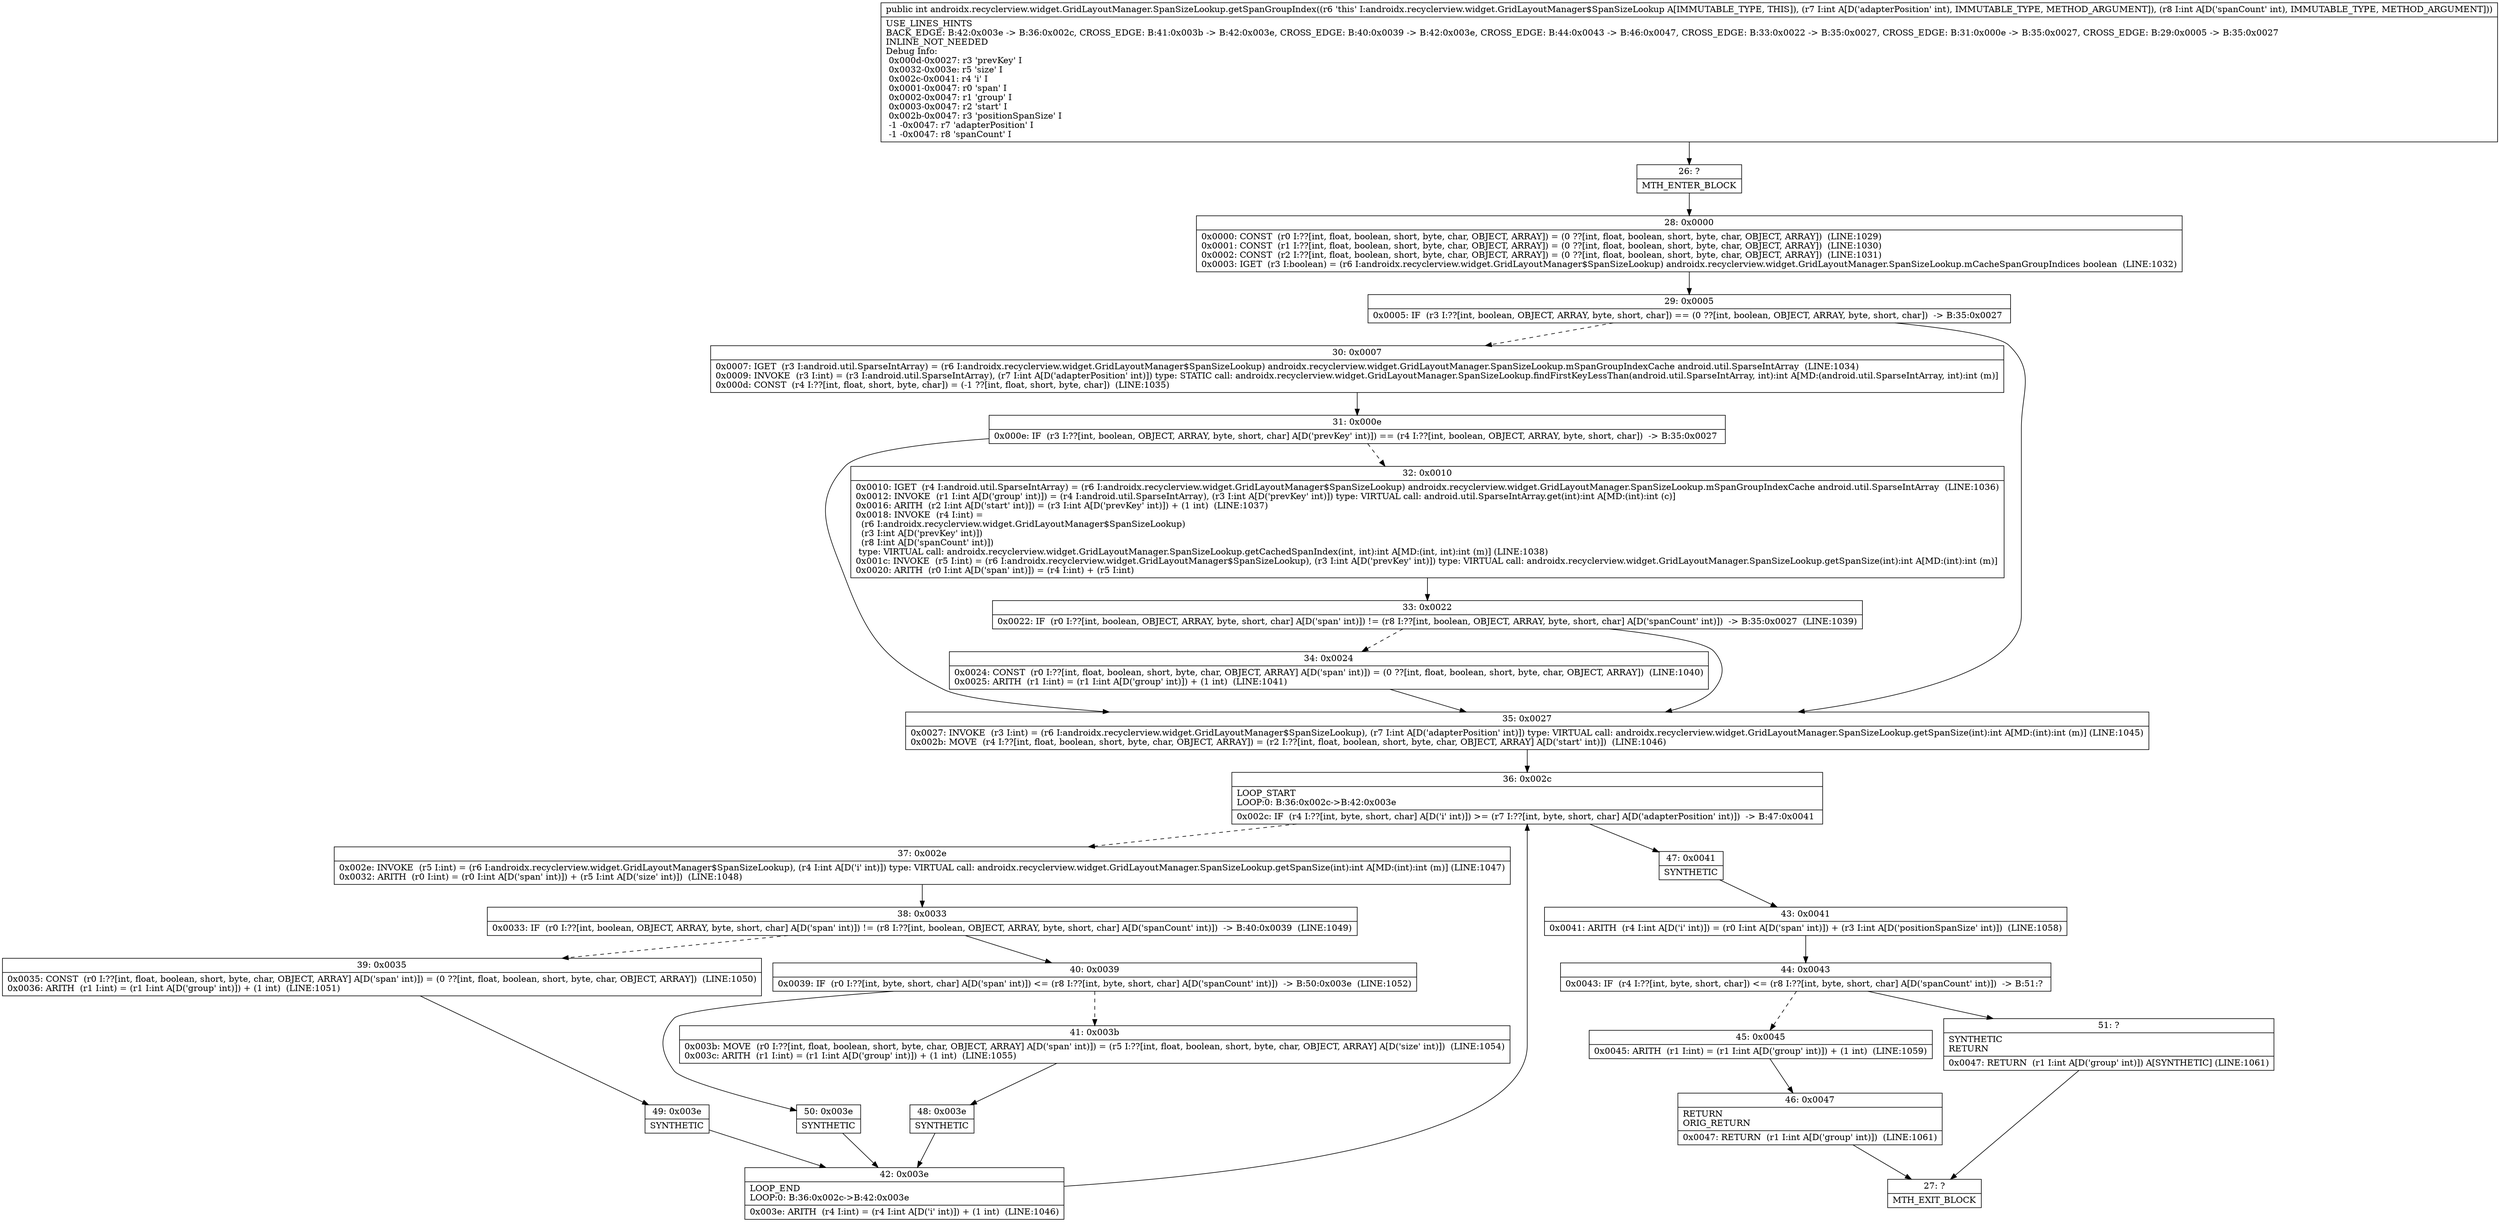 digraph "CFG forandroidx.recyclerview.widget.GridLayoutManager.SpanSizeLookup.getSpanGroupIndex(II)I" {
Node_26 [shape=record,label="{26\:\ ?|MTH_ENTER_BLOCK\l}"];
Node_28 [shape=record,label="{28\:\ 0x0000|0x0000: CONST  (r0 I:??[int, float, boolean, short, byte, char, OBJECT, ARRAY]) = (0 ??[int, float, boolean, short, byte, char, OBJECT, ARRAY])  (LINE:1029)\l0x0001: CONST  (r1 I:??[int, float, boolean, short, byte, char, OBJECT, ARRAY]) = (0 ??[int, float, boolean, short, byte, char, OBJECT, ARRAY])  (LINE:1030)\l0x0002: CONST  (r2 I:??[int, float, boolean, short, byte, char, OBJECT, ARRAY]) = (0 ??[int, float, boolean, short, byte, char, OBJECT, ARRAY])  (LINE:1031)\l0x0003: IGET  (r3 I:boolean) = (r6 I:androidx.recyclerview.widget.GridLayoutManager$SpanSizeLookup) androidx.recyclerview.widget.GridLayoutManager.SpanSizeLookup.mCacheSpanGroupIndices boolean  (LINE:1032)\l}"];
Node_29 [shape=record,label="{29\:\ 0x0005|0x0005: IF  (r3 I:??[int, boolean, OBJECT, ARRAY, byte, short, char]) == (0 ??[int, boolean, OBJECT, ARRAY, byte, short, char])  \-\> B:35:0x0027 \l}"];
Node_30 [shape=record,label="{30\:\ 0x0007|0x0007: IGET  (r3 I:android.util.SparseIntArray) = (r6 I:androidx.recyclerview.widget.GridLayoutManager$SpanSizeLookup) androidx.recyclerview.widget.GridLayoutManager.SpanSizeLookup.mSpanGroupIndexCache android.util.SparseIntArray  (LINE:1034)\l0x0009: INVOKE  (r3 I:int) = (r3 I:android.util.SparseIntArray), (r7 I:int A[D('adapterPosition' int)]) type: STATIC call: androidx.recyclerview.widget.GridLayoutManager.SpanSizeLookup.findFirstKeyLessThan(android.util.SparseIntArray, int):int A[MD:(android.util.SparseIntArray, int):int (m)]\l0x000d: CONST  (r4 I:??[int, float, short, byte, char]) = (\-1 ??[int, float, short, byte, char])  (LINE:1035)\l}"];
Node_31 [shape=record,label="{31\:\ 0x000e|0x000e: IF  (r3 I:??[int, boolean, OBJECT, ARRAY, byte, short, char] A[D('prevKey' int)]) == (r4 I:??[int, boolean, OBJECT, ARRAY, byte, short, char])  \-\> B:35:0x0027 \l}"];
Node_32 [shape=record,label="{32\:\ 0x0010|0x0010: IGET  (r4 I:android.util.SparseIntArray) = (r6 I:androidx.recyclerview.widget.GridLayoutManager$SpanSizeLookup) androidx.recyclerview.widget.GridLayoutManager.SpanSizeLookup.mSpanGroupIndexCache android.util.SparseIntArray  (LINE:1036)\l0x0012: INVOKE  (r1 I:int A[D('group' int)]) = (r4 I:android.util.SparseIntArray), (r3 I:int A[D('prevKey' int)]) type: VIRTUAL call: android.util.SparseIntArray.get(int):int A[MD:(int):int (c)]\l0x0016: ARITH  (r2 I:int A[D('start' int)]) = (r3 I:int A[D('prevKey' int)]) + (1 int)  (LINE:1037)\l0x0018: INVOKE  (r4 I:int) = \l  (r6 I:androidx.recyclerview.widget.GridLayoutManager$SpanSizeLookup)\l  (r3 I:int A[D('prevKey' int)])\l  (r8 I:int A[D('spanCount' int)])\l type: VIRTUAL call: androidx.recyclerview.widget.GridLayoutManager.SpanSizeLookup.getCachedSpanIndex(int, int):int A[MD:(int, int):int (m)] (LINE:1038)\l0x001c: INVOKE  (r5 I:int) = (r6 I:androidx.recyclerview.widget.GridLayoutManager$SpanSizeLookup), (r3 I:int A[D('prevKey' int)]) type: VIRTUAL call: androidx.recyclerview.widget.GridLayoutManager.SpanSizeLookup.getSpanSize(int):int A[MD:(int):int (m)]\l0x0020: ARITH  (r0 I:int A[D('span' int)]) = (r4 I:int) + (r5 I:int) \l}"];
Node_33 [shape=record,label="{33\:\ 0x0022|0x0022: IF  (r0 I:??[int, boolean, OBJECT, ARRAY, byte, short, char] A[D('span' int)]) != (r8 I:??[int, boolean, OBJECT, ARRAY, byte, short, char] A[D('spanCount' int)])  \-\> B:35:0x0027  (LINE:1039)\l}"];
Node_34 [shape=record,label="{34\:\ 0x0024|0x0024: CONST  (r0 I:??[int, float, boolean, short, byte, char, OBJECT, ARRAY] A[D('span' int)]) = (0 ??[int, float, boolean, short, byte, char, OBJECT, ARRAY])  (LINE:1040)\l0x0025: ARITH  (r1 I:int) = (r1 I:int A[D('group' int)]) + (1 int)  (LINE:1041)\l}"];
Node_35 [shape=record,label="{35\:\ 0x0027|0x0027: INVOKE  (r3 I:int) = (r6 I:androidx.recyclerview.widget.GridLayoutManager$SpanSizeLookup), (r7 I:int A[D('adapterPosition' int)]) type: VIRTUAL call: androidx.recyclerview.widget.GridLayoutManager.SpanSizeLookup.getSpanSize(int):int A[MD:(int):int (m)] (LINE:1045)\l0x002b: MOVE  (r4 I:??[int, float, boolean, short, byte, char, OBJECT, ARRAY]) = (r2 I:??[int, float, boolean, short, byte, char, OBJECT, ARRAY] A[D('start' int)])  (LINE:1046)\l}"];
Node_36 [shape=record,label="{36\:\ 0x002c|LOOP_START\lLOOP:0: B:36:0x002c\-\>B:42:0x003e\l|0x002c: IF  (r4 I:??[int, byte, short, char] A[D('i' int)]) \>= (r7 I:??[int, byte, short, char] A[D('adapterPosition' int)])  \-\> B:47:0x0041 \l}"];
Node_37 [shape=record,label="{37\:\ 0x002e|0x002e: INVOKE  (r5 I:int) = (r6 I:androidx.recyclerview.widget.GridLayoutManager$SpanSizeLookup), (r4 I:int A[D('i' int)]) type: VIRTUAL call: androidx.recyclerview.widget.GridLayoutManager.SpanSizeLookup.getSpanSize(int):int A[MD:(int):int (m)] (LINE:1047)\l0x0032: ARITH  (r0 I:int) = (r0 I:int A[D('span' int)]) + (r5 I:int A[D('size' int)])  (LINE:1048)\l}"];
Node_38 [shape=record,label="{38\:\ 0x0033|0x0033: IF  (r0 I:??[int, boolean, OBJECT, ARRAY, byte, short, char] A[D('span' int)]) != (r8 I:??[int, boolean, OBJECT, ARRAY, byte, short, char] A[D('spanCount' int)])  \-\> B:40:0x0039  (LINE:1049)\l}"];
Node_39 [shape=record,label="{39\:\ 0x0035|0x0035: CONST  (r0 I:??[int, float, boolean, short, byte, char, OBJECT, ARRAY] A[D('span' int)]) = (0 ??[int, float, boolean, short, byte, char, OBJECT, ARRAY])  (LINE:1050)\l0x0036: ARITH  (r1 I:int) = (r1 I:int A[D('group' int)]) + (1 int)  (LINE:1051)\l}"];
Node_49 [shape=record,label="{49\:\ 0x003e|SYNTHETIC\l}"];
Node_42 [shape=record,label="{42\:\ 0x003e|LOOP_END\lLOOP:0: B:36:0x002c\-\>B:42:0x003e\l|0x003e: ARITH  (r4 I:int) = (r4 I:int A[D('i' int)]) + (1 int)  (LINE:1046)\l}"];
Node_40 [shape=record,label="{40\:\ 0x0039|0x0039: IF  (r0 I:??[int, byte, short, char] A[D('span' int)]) \<= (r8 I:??[int, byte, short, char] A[D('spanCount' int)])  \-\> B:50:0x003e  (LINE:1052)\l}"];
Node_41 [shape=record,label="{41\:\ 0x003b|0x003b: MOVE  (r0 I:??[int, float, boolean, short, byte, char, OBJECT, ARRAY] A[D('span' int)]) = (r5 I:??[int, float, boolean, short, byte, char, OBJECT, ARRAY] A[D('size' int)])  (LINE:1054)\l0x003c: ARITH  (r1 I:int) = (r1 I:int A[D('group' int)]) + (1 int)  (LINE:1055)\l}"];
Node_48 [shape=record,label="{48\:\ 0x003e|SYNTHETIC\l}"];
Node_50 [shape=record,label="{50\:\ 0x003e|SYNTHETIC\l}"];
Node_47 [shape=record,label="{47\:\ 0x0041|SYNTHETIC\l}"];
Node_43 [shape=record,label="{43\:\ 0x0041|0x0041: ARITH  (r4 I:int A[D('i' int)]) = (r0 I:int A[D('span' int)]) + (r3 I:int A[D('positionSpanSize' int)])  (LINE:1058)\l}"];
Node_44 [shape=record,label="{44\:\ 0x0043|0x0043: IF  (r4 I:??[int, byte, short, char]) \<= (r8 I:??[int, byte, short, char] A[D('spanCount' int)])  \-\> B:51:? \l}"];
Node_45 [shape=record,label="{45\:\ 0x0045|0x0045: ARITH  (r1 I:int) = (r1 I:int A[D('group' int)]) + (1 int)  (LINE:1059)\l}"];
Node_46 [shape=record,label="{46\:\ 0x0047|RETURN\lORIG_RETURN\l|0x0047: RETURN  (r1 I:int A[D('group' int)])  (LINE:1061)\l}"];
Node_27 [shape=record,label="{27\:\ ?|MTH_EXIT_BLOCK\l}"];
Node_51 [shape=record,label="{51\:\ ?|SYNTHETIC\lRETURN\l|0x0047: RETURN  (r1 I:int A[D('group' int)]) A[SYNTHETIC] (LINE:1061)\l}"];
MethodNode[shape=record,label="{public int androidx.recyclerview.widget.GridLayoutManager.SpanSizeLookup.getSpanGroupIndex((r6 'this' I:androidx.recyclerview.widget.GridLayoutManager$SpanSizeLookup A[IMMUTABLE_TYPE, THIS]), (r7 I:int A[D('adapterPosition' int), IMMUTABLE_TYPE, METHOD_ARGUMENT]), (r8 I:int A[D('spanCount' int), IMMUTABLE_TYPE, METHOD_ARGUMENT]))  | USE_LINES_HINTS\lBACK_EDGE: B:42:0x003e \-\> B:36:0x002c, CROSS_EDGE: B:41:0x003b \-\> B:42:0x003e, CROSS_EDGE: B:40:0x0039 \-\> B:42:0x003e, CROSS_EDGE: B:44:0x0043 \-\> B:46:0x0047, CROSS_EDGE: B:33:0x0022 \-\> B:35:0x0027, CROSS_EDGE: B:31:0x000e \-\> B:35:0x0027, CROSS_EDGE: B:29:0x0005 \-\> B:35:0x0027\lINLINE_NOT_NEEDED\lDebug Info:\l  0x000d\-0x0027: r3 'prevKey' I\l  0x0032\-0x003e: r5 'size' I\l  0x002c\-0x0041: r4 'i' I\l  0x0001\-0x0047: r0 'span' I\l  0x0002\-0x0047: r1 'group' I\l  0x0003\-0x0047: r2 'start' I\l  0x002b\-0x0047: r3 'positionSpanSize' I\l  \-1 \-0x0047: r7 'adapterPosition' I\l  \-1 \-0x0047: r8 'spanCount' I\l}"];
MethodNode -> Node_26;Node_26 -> Node_28;
Node_28 -> Node_29;
Node_29 -> Node_30[style=dashed];
Node_29 -> Node_35;
Node_30 -> Node_31;
Node_31 -> Node_32[style=dashed];
Node_31 -> Node_35;
Node_32 -> Node_33;
Node_33 -> Node_34[style=dashed];
Node_33 -> Node_35;
Node_34 -> Node_35;
Node_35 -> Node_36;
Node_36 -> Node_37[style=dashed];
Node_36 -> Node_47;
Node_37 -> Node_38;
Node_38 -> Node_39[style=dashed];
Node_38 -> Node_40;
Node_39 -> Node_49;
Node_49 -> Node_42;
Node_42 -> Node_36;
Node_40 -> Node_41[style=dashed];
Node_40 -> Node_50;
Node_41 -> Node_48;
Node_48 -> Node_42;
Node_50 -> Node_42;
Node_47 -> Node_43;
Node_43 -> Node_44;
Node_44 -> Node_45[style=dashed];
Node_44 -> Node_51;
Node_45 -> Node_46;
Node_46 -> Node_27;
Node_51 -> Node_27;
}

